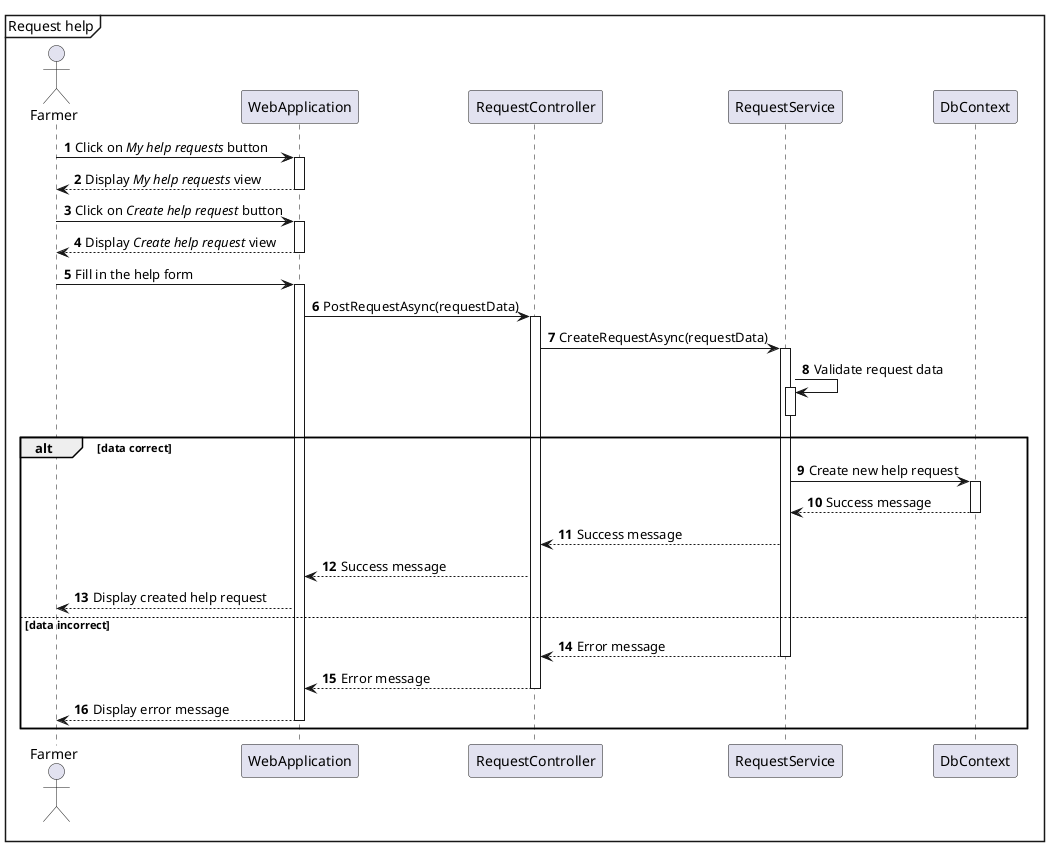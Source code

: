 @startuml Request help

mainframe Request help
autonumber

actor Farmer
participant "WebApplication" as WebApp
participant "RequestController" as RC
participant "RequestService" as RS
participant "DbContext" as DB

Farmer -> WebApp++ : Click on //My help requests// button
WebApp --> Farmer-- : Display //My help requests// view
Farmer -> WebApp++ : Click on //Create help request// button
WebApp --> Farmer-- : Display //Create help request// view
Farmer -> WebApp++ : Fill in the help form

WebApp -> RC++ : PostRequestAsync(requestData)
RC -> RS++ : CreateRequestAsync(requestData)

RS -> RS++ : Validate request data
deactivate RS

alt data correct
    RS -> DB++ : Create new help request
    DB --> RS-- : Success message
    RS --> RC : Success message
    RC --> WebApp : Success message
    WebApp --> Farmer : Display created help request
else data incorrect
    RS --> RC-- : Error message
    RC --> WebApp-- : Error message
    WebApp --> Farmer-- : Display error message
end

@enduml

